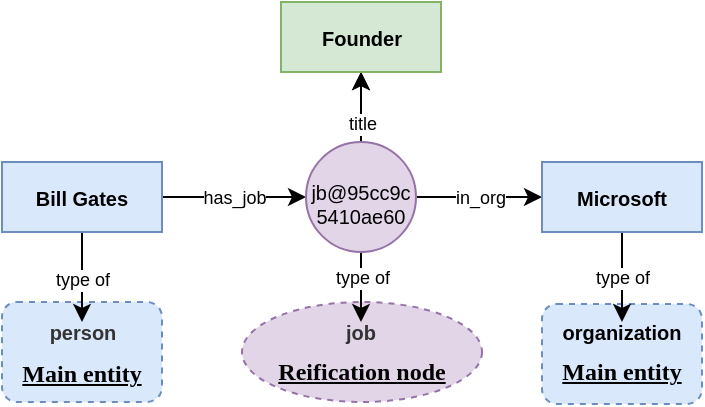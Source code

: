 <mxfile version="20.6.0" type="github">
  <diagram id="nNupsj4jywxEakiYjryM" name="Page-1">
    <mxGraphModel dx="526" dy="340" grid="1" gridSize="10" guides="1" tooltips="1" connect="1" arrows="1" fold="1" page="1" pageScale="1" pageWidth="850" pageHeight="1100" math="0" shadow="0">
      <root>
        <mxCell id="0" />
        <mxCell id="1" parent="0" />
        <mxCell id="rI7ubW_WCFxjsGXaK_Uv-8" value="" style="rounded=1;whiteSpace=wrap;html=1;dashed=1;fillColor=#dae8fc;strokeColor=#6c8ebf;" vertex="1" parent="1">
          <mxGeometry x="300" y="191" width="80" height="50" as="geometry" />
        </mxCell>
        <mxCell id="rI7ubW_WCFxjsGXaK_Uv-5" value="" style="ellipse;whiteSpace=wrap;html=1;dashed=1;fontFamily=Times New Roman;fillColor=#e1d5e7;strokeColor=#9673a6;" vertex="1" parent="1">
          <mxGeometry x="150" y="190" width="120" height="50" as="geometry" />
        </mxCell>
        <mxCell id="rI7ubW_WCFxjsGXaK_Uv-2" value="" style="rounded=1;whiteSpace=wrap;html=1;dashed=1;fillColor=#dae8fc;strokeColor=#6c8ebf;" vertex="1" parent="1">
          <mxGeometry x="30" y="190" width="80" height="50" as="geometry" />
        </mxCell>
        <mxCell id="jz-TBpXuQfXwvzFLT4BO-8" value="&lt;font style=&quot;font-size: 9px;&quot;&gt;has_job&lt;/font&gt;" style="edgeStyle=orthogonalEdgeStyle;rounded=0;orthogonalLoop=1;jettySize=auto;html=1;exitX=1;exitY=0.5;exitDx=0;exitDy=0;fontSize=6;" parent="1" source="jz-TBpXuQfXwvzFLT4BO-1" target="jz-TBpXuQfXwvzFLT4BO-7" edge="1">
          <mxGeometry relative="1" as="geometry" />
        </mxCell>
        <mxCell id="jz-TBpXuQfXwvzFLT4BO-20" style="edgeStyle=orthogonalEdgeStyle;rounded=0;orthogonalLoop=1;jettySize=auto;html=1;exitX=0.5;exitY=1;exitDx=0;exitDy=0;entryX=0.5;entryY=0;entryDx=0;entryDy=0;fontSize=9;" parent="1" source="jz-TBpXuQfXwvzFLT4BO-1" target="jz-TBpXuQfXwvzFLT4BO-17" edge="1">
          <mxGeometry relative="1" as="geometry" />
        </mxCell>
        <mxCell id="jz-TBpXuQfXwvzFLT4BO-21" value="type of" style="edgeLabel;html=1;align=center;verticalAlign=middle;resizable=0;points=[];fontSize=9;" parent="jz-TBpXuQfXwvzFLT4BO-20" vertex="1" connectable="0">
          <mxGeometry x="-0.211" relative="1" as="geometry">
            <mxPoint y="6" as="offset" />
          </mxGeometry>
        </mxCell>
        <mxCell id="jz-TBpXuQfXwvzFLT4BO-1" value="&lt;font style=&quot;font-size: 10px;&quot;&gt;&lt;b style=&quot;&quot;&gt;Bill Gates&lt;/b&gt;&lt;/font&gt;" style="rounded=0;whiteSpace=wrap;html=1;fillColor=#dae8fc;strokeColor=#6c8ebf;" parent="1" vertex="1">
          <mxGeometry x="30" y="120" width="80" height="35" as="geometry" />
        </mxCell>
        <mxCell id="jz-TBpXuQfXwvzFLT4BO-13" value="in_org" style="edgeStyle=orthogonalEdgeStyle;rounded=0;orthogonalLoop=1;jettySize=auto;html=1;exitX=1;exitY=0.5;exitDx=0;exitDy=0;entryX=0;entryY=0.5;entryDx=0;entryDy=0;fontSize=9;" parent="1" source="jz-TBpXuQfXwvzFLT4BO-7" target="jz-TBpXuQfXwvzFLT4BO-9" edge="1">
          <mxGeometry relative="1" as="geometry" />
        </mxCell>
        <mxCell id="jz-TBpXuQfXwvzFLT4BO-14" style="edgeStyle=orthogonalEdgeStyle;rounded=0;orthogonalLoop=1;jettySize=auto;html=1;exitX=0.5;exitY=0;exitDx=0;exitDy=0;entryX=0.5;entryY=1;entryDx=0;entryDy=0;fontSize=9;" parent="1" source="jz-TBpXuQfXwvzFLT4BO-7" target="jz-TBpXuQfXwvzFLT4BO-11" edge="1">
          <mxGeometry relative="1" as="geometry" />
        </mxCell>
        <mxCell id="jz-TBpXuQfXwvzFLT4BO-15" value="title" style="edgeStyle=orthogonalEdgeStyle;rounded=0;orthogonalLoop=1;jettySize=auto;html=1;fontSize=9;" parent="1" source="jz-TBpXuQfXwvzFLT4BO-7" target="jz-TBpXuQfXwvzFLT4BO-11" edge="1">
          <mxGeometry x="-0.6" relative="1" as="geometry">
            <mxPoint as="offset" />
          </mxGeometry>
        </mxCell>
        <mxCell id="jz-TBpXuQfXwvzFLT4BO-24" style="edgeStyle=orthogonalEdgeStyle;rounded=0;orthogonalLoop=1;jettySize=auto;html=1;exitX=0.5;exitY=1;exitDx=0;exitDy=0;entryX=0.5;entryY=0;entryDx=0;entryDy=0;fontSize=9;" parent="1" source="jz-TBpXuQfXwvzFLT4BO-7" target="jz-TBpXuQfXwvzFLT4BO-22" edge="1">
          <mxGeometry relative="1" as="geometry" />
        </mxCell>
        <mxCell id="jz-TBpXuQfXwvzFLT4BO-26" value="type of" style="edgeLabel;html=1;align=center;verticalAlign=middle;resizable=0;points=[];fontSize=9;" parent="jz-TBpXuQfXwvzFLT4BO-24" vertex="1" connectable="0">
          <mxGeometry x="-0.253" relative="1" as="geometry">
            <mxPoint as="offset" />
          </mxGeometry>
        </mxCell>
        <mxCell id="jz-TBpXuQfXwvzFLT4BO-7" value="&lt;br&gt;&lt;table width=&quot;69&quot; cellspacing=&quot;0&quot; cellpadding=&quot;0&quot; border=&quot;0&quot;&gt;&lt;tbody&gt;&lt;tr style=&quot;height: 14pt;&quot; height=&quot;19&quot;&gt;&lt;td style=&quot;height: 14pt; width: 52pt;&quot; width=&quot;69&quot; height=&quot;19&quot;&gt;&lt;div style=&quot;&quot;&gt;&lt;span style=&quot;font-size: 10px; background-color: initial;&quot;&gt;jb@95cc&lt;/span&gt;&lt;span style=&quot;background-color: initial; font-size: 10px;&quot;&gt;9c&lt;/span&gt;&lt;/div&gt;&lt;div style=&quot;&quot;&gt;&lt;span style=&quot;background-color: initial; font-size: 10px;&quot;&gt;5410&lt;/span&gt;&lt;span style=&quot;background-color: initial; font-size: 10px;&quot;&gt;ae60&lt;/span&gt;&lt;/div&gt;&lt;/td&gt;&lt;/tr&gt;&lt;/tbody&gt;&lt;/table&gt;" style="ellipse;whiteSpace=wrap;html=1;aspect=fixed;fontSize=6;strokeColor=#9673a6;fillColor=#e1d5e7;" parent="1" vertex="1">
          <mxGeometry x="182" y="110" width="55" height="55" as="geometry" />
        </mxCell>
        <mxCell id="jz-TBpXuQfXwvzFLT4BO-25" value="type of" style="edgeStyle=orthogonalEdgeStyle;rounded=0;orthogonalLoop=1;jettySize=auto;html=1;exitX=0.5;exitY=1;exitDx=0;exitDy=0;entryX=0.5;entryY=0;entryDx=0;entryDy=0;fontSize=9;" parent="1" source="jz-TBpXuQfXwvzFLT4BO-9" target="jz-TBpXuQfXwvzFLT4BO-23" edge="1">
          <mxGeometry relative="1" as="geometry" />
        </mxCell>
        <mxCell id="jz-TBpXuQfXwvzFLT4BO-9" value="&lt;font style=&quot;font-size: 10px;&quot;&gt;&lt;b&gt;Microsoft&lt;/b&gt;&lt;/font&gt;" style="rounded=0;whiteSpace=wrap;html=1;fillColor=#dae8fc;strokeColor=#6c8ebf;" parent="1" vertex="1">
          <mxGeometry x="300" y="120" width="80" height="35" as="geometry" />
        </mxCell>
        <mxCell id="jz-TBpXuQfXwvzFLT4BO-11" value="&lt;font style=&quot;font-size: 10px;&quot;&gt;&lt;b&gt;Founder&lt;/b&gt;&lt;/font&gt;" style="rounded=0;whiteSpace=wrap;html=1;fillColor=#d5e8d4;strokeColor=#82b366;" parent="1" vertex="1">
          <mxGeometry x="169.5" y="40" width="80" height="35" as="geometry" />
        </mxCell>
        <mxCell id="jz-TBpXuQfXwvzFLT4BO-17" value="&lt;font style=&quot;font-size: 10px;&quot;&gt;&lt;b&gt;person&lt;/b&gt;&lt;/font&gt;" style="text;html=1;strokeColor=none;fillColor=none;align=center;verticalAlign=middle;whiteSpace=wrap;rounded=0;fontSize=9;fontColor=#333333;" parent="1" vertex="1">
          <mxGeometry x="53.5" y="200" width="33" height="10" as="geometry" />
        </mxCell>
        <mxCell id="jz-TBpXuQfXwvzFLT4BO-22" value="&lt;font style=&quot;font-size: 10px;&quot;&gt;&lt;b&gt;job&lt;/b&gt;&lt;/font&gt;" style="text;html=1;strokeColor=none;fillColor=none;align=center;verticalAlign=middle;whiteSpace=wrap;rounded=0;fontSize=9;fontColor=#333333;" parent="1" vertex="1">
          <mxGeometry x="193" y="200" width="33" height="10" as="geometry" />
        </mxCell>
        <mxCell id="jz-TBpXuQfXwvzFLT4BO-23" value="&lt;font style=&quot;font-size: 10px;&quot;&gt;&lt;b&gt;organization&lt;/b&gt;&lt;/font&gt;" style="text;html=1;strokeColor=none;fillColor=none;align=center;verticalAlign=middle;whiteSpace=wrap;rounded=0;fontSize=9;" parent="1" vertex="1">
          <mxGeometry x="310" y="200" width="60" height="10" as="geometry" />
        </mxCell>
        <mxCell id="rI7ubW_WCFxjsGXaK_Uv-3" value="&lt;font face=&quot;Times New Roman&quot;&gt;&lt;b&gt;&lt;u&gt;Main entity&lt;/u&gt;&lt;/b&gt;&lt;/font&gt;" style="text;html=1;strokeColor=none;fillColor=none;align=center;verticalAlign=middle;whiteSpace=wrap;rounded=0;dashed=1;" vertex="1" parent="1">
          <mxGeometry x="30" y="211" width="80" height="30" as="geometry" />
        </mxCell>
        <mxCell id="rI7ubW_WCFxjsGXaK_Uv-6" value="&lt;b&gt;&lt;u&gt;Reification node&lt;/u&gt;&lt;/b&gt;" style="text;html=1;strokeColor=none;fillColor=none;align=center;verticalAlign=middle;whiteSpace=wrap;rounded=0;dashed=1;fontFamily=Times New Roman;" vertex="1" parent="1">
          <mxGeometry x="160" y="210" width="100" height="30" as="geometry" />
        </mxCell>
        <mxCell id="rI7ubW_WCFxjsGXaK_Uv-9" value="&lt;font face=&quot;Times New Roman&quot;&gt;&lt;b&gt;&lt;u&gt;Main entity&lt;/u&gt;&lt;/b&gt;&lt;/font&gt;" style="text;html=1;strokeColor=none;fillColor=none;align=center;verticalAlign=middle;whiteSpace=wrap;rounded=0;dashed=1;" vertex="1" parent="1">
          <mxGeometry x="300" y="210" width="80" height="30" as="geometry" />
        </mxCell>
      </root>
    </mxGraphModel>
  </diagram>
</mxfile>
